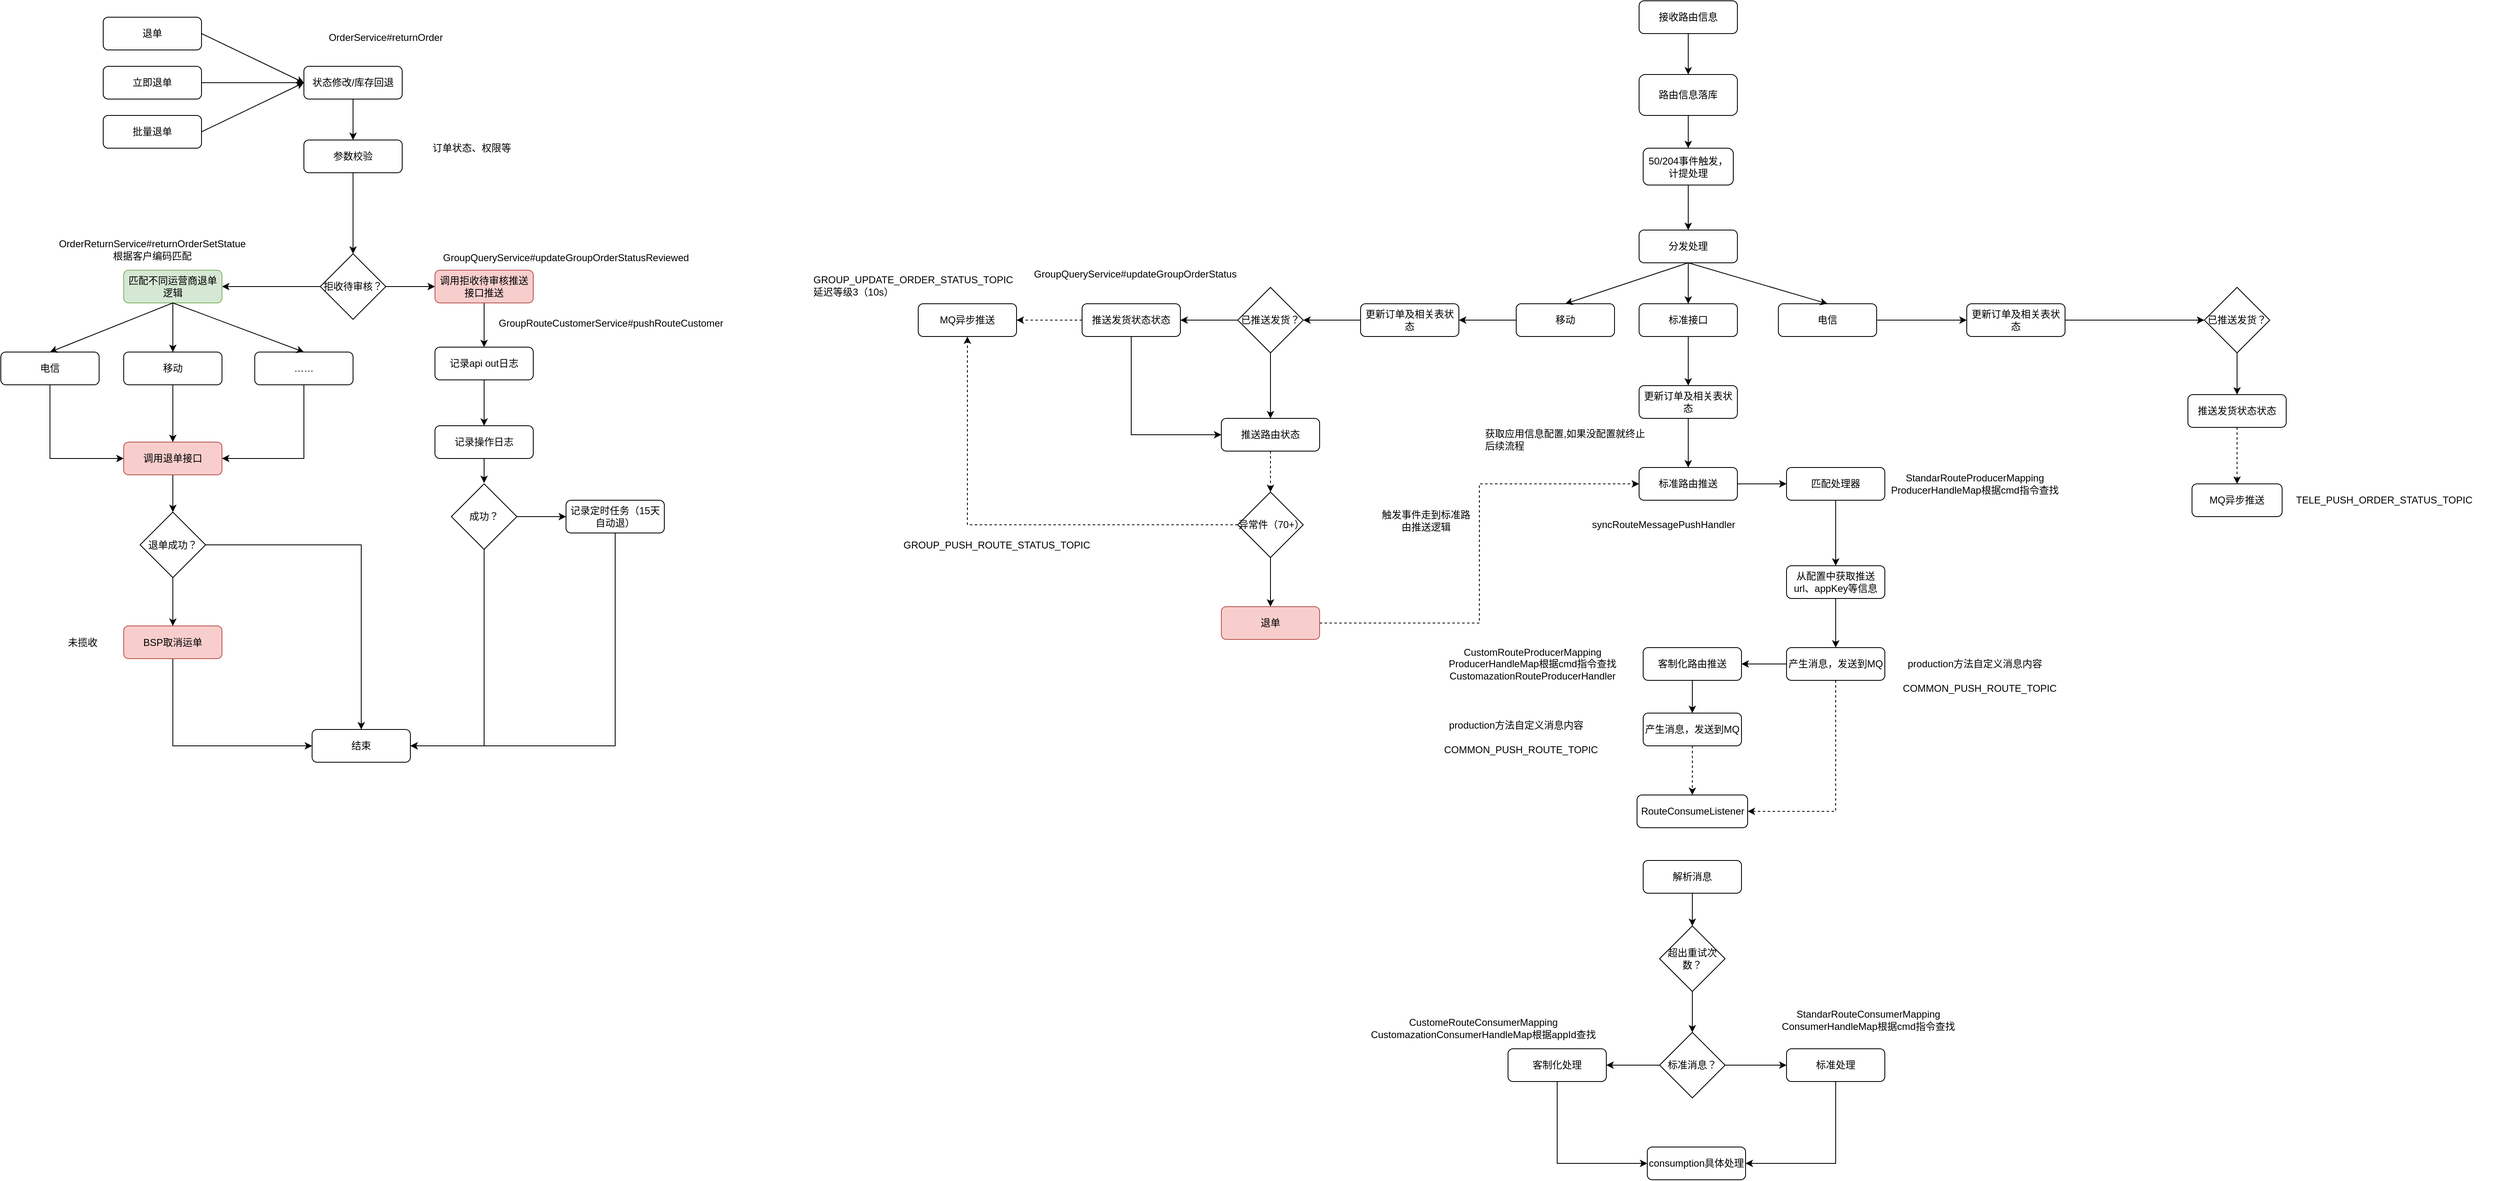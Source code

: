 <mxfile version="20.2.6" type="github">
  <diagram id="EuHHt0kimzctTxm0cvAj" name="第 1 页">
    <mxGraphModel dx="3760" dy="754" grid="1" gridSize="10" guides="1" tooltips="1" connect="1" arrows="1" fold="1" page="1" pageScale="1" pageWidth="1169" pageHeight="827" math="0" shadow="0">
      <root>
        <mxCell id="0" />
        <mxCell id="1" parent="0" />
        <mxCell id="pNDF83GQEm-mEWTt1PWk-8" style="edgeStyle=orthogonalEdgeStyle;rounded=0;orthogonalLoop=1;jettySize=auto;html=1;entryX=0.5;entryY=0;entryDx=0;entryDy=0;" edge="1" parent="1" source="pNDF83GQEm-mEWTt1PWk-1" target="pNDF83GQEm-mEWTt1PWk-2">
          <mxGeometry relative="1" as="geometry" />
        </mxCell>
        <mxCell id="pNDF83GQEm-mEWTt1PWk-1" value="接收路由信息" style="rounded=1;whiteSpace=wrap;html=1;" vertex="1" parent="1">
          <mxGeometry x="640" y="80" width="120" height="40" as="geometry" />
        </mxCell>
        <mxCell id="pNDF83GQEm-mEWTt1PWk-9" style="edgeStyle=orthogonalEdgeStyle;rounded=0;orthogonalLoop=1;jettySize=auto;html=1;" edge="1" parent="1" source="pNDF83GQEm-mEWTt1PWk-2" target="pNDF83GQEm-mEWTt1PWk-13">
          <mxGeometry relative="1" as="geometry" />
        </mxCell>
        <mxCell id="pNDF83GQEm-mEWTt1PWk-2" value="路由信息落库" style="rounded=1;whiteSpace=wrap;html=1;" vertex="1" parent="1">
          <mxGeometry x="640" y="170" width="120" height="50" as="geometry" />
        </mxCell>
        <mxCell id="pNDF83GQEm-mEWTt1PWk-10" style="edgeStyle=orthogonalEdgeStyle;rounded=0;orthogonalLoop=1;jettySize=auto;html=1;entryX=0.5;entryY=0;entryDx=0;entryDy=0;" edge="1" parent="1" source="pNDF83GQEm-mEWTt1PWk-3" target="pNDF83GQEm-mEWTt1PWk-6">
          <mxGeometry relative="1" as="geometry" />
        </mxCell>
        <mxCell id="pNDF83GQEm-mEWTt1PWk-3" value="分发处理" style="rounded=1;whiteSpace=wrap;html=1;" vertex="1" parent="1">
          <mxGeometry x="640" y="360" width="120" height="40" as="geometry" />
        </mxCell>
        <mxCell id="pNDF83GQEm-mEWTt1PWk-18" style="edgeStyle=orthogonalEdgeStyle;rounded=0;orthogonalLoop=1;jettySize=auto;html=1;entryX=1;entryY=0.5;entryDx=0;entryDy=0;" edge="1" parent="1" source="pNDF83GQEm-mEWTt1PWk-5" target="pNDF83GQEm-mEWTt1PWk-29">
          <mxGeometry relative="1" as="geometry" />
        </mxCell>
        <mxCell id="pNDF83GQEm-mEWTt1PWk-5" value="移动" style="rounded=1;whiteSpace=wrap;html=1;" vertex="1" parent="1">
          <mxGeometry x="490" y="450" width="120" height="40" as="geometry" />
        </mxCell>
        <mxCell id="pNDF83GQEm-mEWTt1PWk-64" style="edgeStyle=orthogonalEdgeStyle;rounded=0;orthogonalLoop=1;jettySize=auto;html=1;exitX=0.5;exitY=1;exitDx=0;exitDy=0;" edge="1" parent="1" source="pNDF83GQEm-mEWTt1PWk-6" target="pNDF83GQEm-mEWTt1PWk-63">
          <mxGeometry relative="1" as="geometry" />
        </mxCell>
        <mxCell id="pNDF83GQEm-mEWTt1PWk-6" value="标准接口" style="rounded=1;whiteSpace=wrap;html=1;" vertex="1" parent="1">
          <mxGeometry x="640" y="450" width="120" height="40" as="geometry" />
        </mxCell>
        <mxCell id="pNDF83GQEm-mEWTt1PWk-59" style="edgeStyle=orthogonalEdgeStyle;rounded=0;orthogonalLoop=1;jettySize=auto;html=1;entryX=0;entryY=0.5;entryDx=0;entryDy=0;" edge="1" parent="1" source="pNDF83GQEm-mEWTt1PWk-7" target="pNDF83GQEm-mEWTt1PWk-53">
          <mxGeometry relative="1" as="geometry" />
        </mxCell>
        <mxCell id="pNDF83GQEm-mEWTt1PWk-7" value="电信" style="rounded=1;whiteSpace=wrap;html=1;" vertex="1" parent="1">
          <mxGeometry x="810" y="450" width="120" height="40" as="geometry" />
        </mxCell>
        <mxCell id="pNDF83GQEm-mEWTt1PWk-11" value="" style="endArrow=classic;html=1;rounded=0;exitX=0.5;exitY=1;exitDx=0;exitDy=0;entryX=0.5;entryY=0;entryDx=0;entryDy=0;" edge="1" parent="1" source="pNDF83GQEm-mEWTt1PWk-3" target="pNDF83GQEm-mEWTt1PWk-7">
          <mxGeometry width="50" height="50" relative="1" as="geometry">
            <mxPoint x="850" y="400" as="sourcePoint" />
            <mxPoint x="900" y="350" as="targetPoint" />
          </mxGeometry>
        </mxCell>
        <mxCell id="pNDF83GQEm-mEWTt1PWk-12" value="" style="endArrow=classic;html=1;rounded=0;exitX=0.5;exitY=1;exitDx=0;exitDy=0;entryX=0.5;entryY=0;entryDx=0;entryDy=0;" edge="1" parent="1" source="pNDF83GQEm-mEWTt1PWk-3" target="pNDF83GQEm-mEWTt1PWk-5">
          <mxGeometry width="50" height="50" relative="1" as="geometry">
            <mxPoint x="400" y="480" as="sourcePoint" />
            <mxPoint x="450" y="430" as="targetPoint" />
          </mxGeometry>
        </mxCell>
        <mxCell id="pNDF83GQEm-mEWTt1PWk-14" style="edgeStyle=orthogonalEdgeStyle;rounded=0;orthogonalLoop=1;jettySize=auto;html=1;entryX=0.5;entryY=0;entryDx=0;entryDy=0;" edge="1" parent="1" source="pNDF83GQEm-mEWTt1PWk-13" target="pNDF83GQEm-mEWTt1PWk-3">
          <mxGeometry relative="1" as="geometry" />
        </mxCell>
        <mxCell id="pNDF83GQEm-mEWTt1PWk-13" value="50/204事件触发，计提处理" style="rounded=1;whiteSpace=wrap;html=1;" vertex="1" parent="1">
          <mxGeometry x="645" y="260" width="110" height="45" as="geometry" />
        </mxCell>
        <mxCell id="pNDF83GQEm-mEWTt1PWk-21" style="edgeStyle=orthogonalEdgeStyle;rounded=0;orthogonalLoop=1;jettySize=auto;html=1;entryX=1;entryY=0.5;entryDx=0;entryDy=0;" edge="1" parent="1" source="pNDF83GQEm-mEWTt1PWk-17" target="pNDF83GQEm-mEWTt1PWk-20">
          <mxGeometry relative="1" as="geometry" />
        </mxCell>
        <mxCell id="pNDF83GQEm-mEWTt1PWk-23" style="edgeStyle=orthogonalEdgeStyle;rounded=0;orthogonalLoop=1;jettySize=auto;html=1;entryX=0.5;entryY=0;entryDx=0;entryDy=0;" edge="1" parent="1" source="pNDF83GQEm-mEWTt1PWk-17" target="pNDF83GQEm-mEWTt1PWk-19">
          <mxGeometry relative="1" as="geometry" />
        </mxCell>
        <mxCell id="pNDF83GQEm-mEWTt1PWk-17" value="已推送发货？" style="rhombus;whiteSpace=wrap;html=1;" vertex="1" parent="1">
          <mxGeometry x="150" y="430" width="80" height="80" as="geometry" />
        </mxCell>
        <mxCell id="pNDF83GQEm-mEWTt1PWk-33" style="edgeStyle=orthogonalEdgeStyle;rounded=0;orthogonalLoop=1;jettySize=auto;html=1;entryX=0.5;entryY=0;entryDx=0;entryDy=0;dashed=1;" edge="1" parent="1" source="pNDF83GQEm-mEWTt1PWk-19" target="pNDF83GQEm-mEWTt1PWk-32">
          <mxGeometry relative="1" as="geometry" />
        </mxCell>
        <mxCell id="pNDF83GQEm-mEWTt1PWk-19" value="推送路由状态" style="rounded=1;whiteSpace=wrap;html=1;" vertex="1" parent="1">
          <mxGeometry x="130" y="590" width="120" height="40" as="geometry" />
        </mxCell>
        <mxCell id="pNDF83GQEm-mEWTt1PWk-22" style="edgeStyle=orthogonalEdgeStyle;rounded=0;orthogonalLoop=1;jettySize=auto;html=1;entryX=0;entryY=0.5;entryDx=0;entryDy=0;exitX=0.5;exitY=1;exitDx=0;exitDy=0;" edge="1" parent="1" source="pNDF83GQEm-mEWTt1PWk-20" target="pNDF83GQEm-mEWTt1PWk-19">
          <mxGeometry relative="1" as="geometry" />
        </mxCell>
        <mxCell id="pNDF83GQEm-mEWTt1PWk-27" style="edgeStyle=orthogonalEdgeStyle;rounded=0;orthogonalLoop=1;jettySize=auto;html=1;entryX=1;entryY=0.5;entryDx=0;entryDy=0;dashed=1;" edge="1" parent="1" source="pNDF83GQEm-mEWTt1PWk-20" target="pNDF83GQEm-mEWTt1PWk-26">
          <mxGeometry relative="1" as="geometry" />
        </mxCell>
        <mxCell id="pNDF83GQEm-mEWTt1PWk-20" value="推送发货状态状态" style="rounded=1;whiteSpace=wrap;html=1;" vertex="1" parent="1">
          <mxGeometry x="-40" y="450" width="120" height="40" as="geometry" />
        </mxCell>
        <mxCell id="pNDF83GQEm-mEWTt1PWk-24" value="GroupQueryService#updateGroupOrderStatus" style="text;html=1;strokeColor=none;fillColor=none;align=center;verticalAlign=middle;whiteSpace=wrap;rounded=0;" vertex="1" parent="1">
          <mxGeometry x="-100" y="399" width="250" height="30" as="geometry" />
        </mxCell>
        <mxCell id="pNDF83GQEm-mEWTt1PWk-26" value="MQ异步推送" style="rounded=1;whiteSpace=wrap;html=1;" vertex="1" parent="1">
          <mxGeometry x="-240" y="450" width="120" height="40" as="geometry" />
        </mxCell>
        <mxCell id="pNDF83GQEm-mEWTt1PWk-28" value="GROUP_UPDATE_ORDER_STATUS_TOPIC&lt;br&gt;延迟等级3（10s）" style="text;html=1;strokeColor=none;fillColor=none;align=left;verticalAlign=middle;whiteSpace=wrap;rounded=0;" vertex="1" parent="1">
          <mxGeometry x="-370" y="413" width="250" height="30" as="geometry" />
        </mxCell>
        <mxCell id="pNDF83GQEm-mEWTt1PWk-30" style="edgeStyle=orthogonalEdgeStyle;rounded=0;orthogonalLoop=1;jettySize=auto;html=1;entryX=1;entryY=0.5;entryDx=0;entryDy=0;" edge="1" parent="1" source="pNDF83GQEm-mEWTt1PWk-29" target="pNDF83GQEm-mEWTt1PWk-17">
          <mxGeometry relative="1" as="geometry" />
        </mxCell>
        <mxCell id="pNDF83GQEm-mEWTt1PWk-29" value="更新订单及相关表状态" style="rounded=1;whiteSpace=wrap;html=1;" vertex="1" parent="1">
          <mxGeometry x="300" y="450" width="120" height="40" as="geometry" />
        </mxCell>
        <mxCell id="pNDF83GQEm-mEWTt1PWk-34" style="edgeStyle=orthogonalEdgeStyle;rounded=0;orthogonalLoop=1;jettySize=auto;html=1;entryX=0.5;entryY=1;entryDx=0;entryDy=0;dashed=1;" edge="1" parent="1" source="pNDF83GQEm-mEWTt1PWk-32" target="pNDF83GQEm-mEWTt1PWk-26">
          <mxGeometry relative="1" as="geometry" />
        </mxCell>
        <mxCell id="pNDF83GQEm-mEWTt1PWk-38" style="edgeStyle=orthogonalEdgeStyle;rounded=0;orthogonalLoop=1;jettySize=auto;html=1;entryX=0.5;entryY=0;entryDx=0;entryDy=0;" edge="1" parent="1" source="pNDF83GQEm-mEWTt1PWk-32" target="pNDF83GQEm-mEWTt1PWk-37">
          <mxGeometry relative="1" as="geometry" />
        </mxCell>
        <mxCell id="pNDF83GQEm-mEWTt1PWk-32" value="异常件（70+）" style="rhombus;whiteSpace=wrap;html=1;" vertex="1" parent="1">
          <mxGeometry x="150" y="680" width="80" height="80" as="geometry" />
        </mxCell>
        <mxCell id="pNDF83GQEm-mEWTt1PWk-35" value="GROUP_PUSH_ROUTE_STATUS_TOPIC" style="text;html=1;strokeColor=none;fillColor=none;align=left;verticalAlign=middle;whiteSpace=wrap;rounded=0;" vertex="1" parent="1">
          <mxGeometry x="-260" y="730" width="250" height="30" as="geometry" />
        </mxCell>
        <mxCell id="pNDF83GQEm-mEWTt1PWk-108" style="edgeStyle=orthogonalEdgeStyle;rounded=0;orthogonalLoop=1;jettySize=auto;html=1;entryX=0;entryY=0.5;entryDx=0;entryDy=0;dashed=1;" edge="1" parent="1" source="pNDF83GQEm-mEWTt1PWk-37" target="pNDF83GQEm-mEWTt1PWk-66">
          <mxGeometry relative="1" as="geometry">
            <mxPoint x="470" y="700" as="targetPoint" />
          </mxGeometry>
        </mxCell>
        <mxCell id="pNDF83GQEm-mEWTt1PWk-37" value="退单" style="rounded=1;whiteSpace=wrap;html=1;fillColor=#f8cecc;strokeColor=#b85450;" vertex="1" parent="1">
          <mxGeometry x="130" y="820" width="120" height="40" as="geometry" />
        </mxCell>
        <mxCell id="pNDF83GQEm-mEWTt1PWk-41" style="edgeStyle=orthogonalEdgeStyle;rounded=0;orthogonalLoop=1;jettySize=auto;html=1;entryX=0.5;entryY=0;entryDx=0;entryDy=0;" edge="1" parent="1" source="pNDF83GQEm-mEWTt1PWk-43" target="pNDF83GQEm-mEWTt1PWk-48">
          <mxGeometry relative="1" as="geometry" />
        </mxCell>
        <mxCell id="pNDF83GQEm-mEWTt1PWk-43" value="已推送发货？" style="rhombus;whiteSpace=wrap;html=1;" vertex="1" parent="1">
          <mxGeometry x="1330" y="430" width="80" height="80" as="geometry" />
        </mxCell>
        <mxCell id="pNDF83GQEm-mEWTt1PWk-47" style="edgeStyle=orthogonalEdgeStyle;rounded=0;orthogonalLoop=1;jettySize=auto;html=1;entryX=0.5;entryY=0;entryDx=0;entryDy=0;dashed=1;" edge="1" parent="1" source="pNDF83GQEm-mEWTt1PWk-48" target="pNDF83GQEm-mEWTt1PWk-50">
          <mxGeometry relative="1" as="geometry" />
        </mxCell>
        <mxCell id="pNDF83GQEm-mEWTt1PWk-48" value="推送发货状态状态" style="rounded=1;whiteSpace=wrap;html=1;" vertex="1" parent="1">
          <mxGeometry x="1310" y="561" width="120" height="40" as="geometry" />
        </mxCell>
        <mxCell id="pNDF83GQEm-mEWTt1PWk-50" value="MQ异步推送" style="rounded=1;whiteSpace=wrap;html=1;" vertex="1" parent="1">
          <mxGeometry x="1315" y="670" width="110" height="40" as="geometry" />
        </mxCell>
        <mxCell id="pNDF83GQEm-mEWTt1PWk-51" value="TELE_PUSH_ORDER_STATUS_TOPIC" style="text;html=1;strokeColor=none;fillColor=none;align=left;verticalAlign=middle;whiteSpace=wrap;rounded=0;" vertex="1" parent="1">
          <mxGeometry x="1440" y="675" width="250" height="30" as="geometry" />
        </mxCell>
        <mxCell id="pNDF83GQEm-mEWTt1PWk-62" style="edgeStyle=orthogonalEdgeStyle;rounded=0;orthogonalLoop=1;jettySize=auto;html=1;entryX=0;entryY=0.5;entryDx=0;entryDy=0;" edge="1" parent="1" source="pNDF83GQEm-mEWTt1PWk-53" target="pNDF83GQEm-mEWTt1PWk-43">
          <mxGeometry relative="1" as="geometry">
            <mxPoint x="1290" y="470" as="sourcePoint" />
          </mxGeometry>
        </mxCell>
        <mxCell id="pNDF83GQEm-mEWTt1PWk-53" value="更新订单及相关表状态" style="rounded=1;whiteSpace=wrap;html=1;" vertex="1" parent="1">
          <mxGeometry x="1040" y="450" width="120" height="40" as="geometry" />
        </mxCell>
        <mxCell id="pNDF83GQEm-mEWTt1PWk-67" style="edgeStyle=orthogonalEdgeStyle;rounded=0;orthogonalLoop=1;jettySize=auto;html=1;entryX=0.5;entryY=0;entryDx=0;entryDy=0;" edge="1" parent="1" source="pNDF83GQEm-mEWTt1PWk-63" target="pNDF83GQEm-mEWTt1PWk-66">
          <mxGeometry relative="1" as="geometry" />
        </mxCell>
        <mxCell id="pNDF83GQEm-mEWTt1PWk-63" value="更新订单及相关表状态" style="rounded=1;whiteSpace=wrap;html=1;" vertex="1" parent="1">
          <mxGeometry x="640" y="550" width="120" height="40" as="geometry" />
        </mxCell>
        <mxCell id="pNDF83GQEm-mEWTt1PWk-80" style="edgeStyle=orthogonalEdgeStyle;rounded=0;orthogonalLoop=1;jettySize=auto;html=1;entryX=0;entryY=0.5;entryDx=0;entryDy=0;" edge="1" parent="1" source="pNDF83GQEm-mEWTt1PWk-66" target="pNDF83GQEm-mEWTt1PWk-70">
          <mxGeometry relative="1" as="geometry" />
        </mxCell>
        <mxCell id="pNDF83GQEm-mEWTt1PWk-66" value="标准路由推送" style="rounded=1;whiteSpace=wrap;html=1;" vertex="1" parent="1">
          <mxGeometry x="640" y="650" width="120" height="40" as="geometry" />
        </mxCell>
        <mxCell id="pNDF83GQEm-mEWTt1PWk-68" value="获取应用信息配置,如果没配置就终止后续流程" style="text;html=1;strokeColor=none;fillColor=none;align=left;verticalAlign=middle;whiteSpace=wrap;rounded=0;" vertex="1" parent="1">
          <mxGeometry x="450" y="601" width="200" height="30" as="geometry" />
        </mxCell>
        <mxCell id="pNDF83GQEm-mEWTt1PWk-69" value="syncRouteMessagePushHandler" style="text;html=1;strokeColor=none;fillColor=none;align=center;verticalAlign=middle;whiteSpace=wrap;rounded=0;" vertex="1" parent="1">
          <mxGeometry x="575" y="705" width="190" height="30" as="geometry" />
        </mxCell>
        <mxCell id="pNDF83GQEm-mEWTt1PWk-75" style="edgeStyle=orthogonalEdgeStyle;rounded=0;orthogonalLoop=1;jettySize=auto;html=1;" edge="1" parent="1" source="pNDF83GQEm-mEWTt1PWk-70" target="pNDF83GQEm-mEWTt1PWk-74">
          <mxGeometry relative="1" as="geometry" />
        </mxCell>
        <mxCell id="pNDF83GQEm-mEWTt1PWk-70" value="匹配处理器" style="rounded=1;whiteSpace=wrap;html=1;" vertex="1" parent="1">
          <mxGeometry x="820" y="650" width="120" height="40" as="geometry" />
        </mxCell>
        <mxCell id="pNDF83GQEm-mEWTt1PWk-72" value="StandarRouteProducerMapping&lt;br&gt;ProducerHandleMap根据cmd指令查找" style="text;html=1;strokeColor=none;fillColor=none;align=center;verticalAlign=middle;whiteSpace=wrap;rounded=0;" vertex="1" parent="1">
          <mxGeometry x="930" y="655" width="240" height="30" as="geometry" />
        </mxCell>
        <mxCell id="pNDF83GQEm-mEWTt1PWk-77" style="edgeStyle=orthogonalEdgeStyle;rounded=0;orthogonalLoop=1;jettySize=auto;html=1;" edge="1" parent="1" source="pNDF83GQEm-mEWTt1PWk-74" target="pNDF83GQEm-mEWTt1PWk-76">
          <mxGeometry relative="1" as="geometry" />
        </mxCell>
        <mxCell id="pNDF83GQEm-mEWTt1PWk-74" value="从配置中获取推送url、appKey等信息" style="rounded=1;whiteSpace=wrap;html=1;" vertex="1" parent="1">
          <mxGeometry x="820" y="770" width="120" height="40" as="geometry" />
        </mxCell>
        <mxCell id="pNDF83GQEm-mEWTt1PWk-82" style="edgeStyle=orthogonalEdgeStyle;rounded=0;orthogonalLoop=1;jettySize=auto;html=1;entryX=1;entryY=0.5;entryDx=0;entryDy=0;" edge="1" parent="1" source="pNDF83GQEm-mEWTt1PWk-76" target="pNDF83GQEm-mEWTt1PWk-81">
          <mxGeometry relative="1" as="geometry" />
        </mxCell>
        <mxCell id="pNDF83GQEm-mEWTt1PWk-92" style="edgeStyle=orthogonalEdgeStyle;rounded=0;orthogonalLoop=1;jettySize=auto;html=1;entryX=1;entryY=0.5;entryDx=0;entryDy=0;exitX=0.5;exitY=1;exitDx=0;exitDy=0;dashed=1;" edge="1" parent="1" source="pNDF83GQEm-mEWTt1PWk-76" target="pNDF83GQEm-mEWTt1PWk-90">
          <mxGeometry relative="1" as="geometry" />
        </mxCell>
        <mxCell id="pNDF83GQEm-mEWTt1PWk-76" value="产生消息，发送到MQ" style="rounded=1;whiteSpace=wrap;html=1;" vertex="1" parent="1">
          <mxGeometry x="820" y="870" width="120" height="40" as="geometry" />
        </mxCell>
        <mxCell id="pNDF83GQEm-mEWTt1PWk-78" value="production方法自定义消息内容" style="text;html=1;strokeColor=none;fillColor=none;align=center;verticalAlign=middle;whiteSpace=wrap;rounded=0;" vertex="1" parent="1">
          <mxGeometry x="950" y="875" width="200" height="30" as="geometry" />
        </mxCell>
        <mxCell id="pNDF83GQEm-mEWTt1PWk-86" style="edgeStyle=orthogonalEdgeStyle;rounded=0;orthogonalLoop=1;jettySize=auto;html=1;entryX=0.5;entryY=0;entryDx=0;entryDy=0;" edge="1" parent="1" source="pNDF83GQEm-mEWTt1PWk-81" target="pNDF83GQEm-mEWTt1PWk-85">
          <mxGeometry relative="1" as="geometry" />
        </mxCell>
        <mxCell id="pNDF83GQEm-mEWTt1PWk-81" value="客制化路由推送" style="rounded=1;whiteSpace=wrap;html=1;" vertex="1" parent="1">
          <mxGeometry x="645" y="870" width="120" height="40" as="geometry" />
        </mxCell>
        <mxCell id="pNDF83GQEm-mEWTt1PWk-83" value="COMMON_PUSH_ROUTE_TOPIC" style="text;html=1;strokeColor=none;fillColor=none;align=left;verticalAlign=middle;whiteSpace=wrap;rounded=0;" vertex="1" parent="1">
          <mxGeometry x="960" y="905" width="200" height="30" as="geometry" />
        </mxCell>
        <mxCell id="pNDF83GQEm-mEWTt1PWk-84" value="CustomRouteProducerMapping&lt;br&gt;ProducerHandleMap根据cmd指令查找CustomazationRouteProducerHandler" style="text;html=1;strokeColor=none;fillColor=none;align=center;verticalAlign=middle;whiteSpace=wrap;rounded=0;" vertex="1" parent="1">
          <mxGeometry x="390" y="857.5" width="240" height="65" as="geometry" />
        </mxCell>
        <mxCell id="pNDF83GQEm-mEWTt1PWk-91" style="edgeStyle=orthogonalEdgeStyle;rounded=0;orthogonalLoop=1;jettySize=auto;html=1;dashed=1;" edge="1" parent="1" source="pNDF83GQEm-mEWTt1PWk-85" target="pNDF83GQEm-mEWTt1PWk-90">
          <mxGeometry relative="1" as="geometry" />
        </mxCell>
        <mxCell id="pNDF83GQEm-mEWTt1PWk-85" value="产生消息，发送到MQ" style="rounded=1;whiteSpace=wrap;html=1;" vertex="1" parent="1">
          <mxGeometry x="645" y="950" width="120" height="40" as="geometry" />
        </mxCell>
        <mxCell id="pNDF83GQEm-mEWTt1PWk-87" value="production方法自定义消息内容" style="text;html=1;strokeColor=none;fillColor=none;align=center;verticalAlign=middle;whiteSpace=wrap;rounded=0;" vertex="1" parent="1">
          <mxGeometry x="390" y="950" width="200" height="30" as="geometry" />
        </mxCell>
        <mxCell id="pNDF83GQEm-mEWTt1PWk-88" value="COMMON_PUSH_ROUTE_TOPIC" style="text;html=1;strokeColor=none;fillColor=none;align=left;verticalAlign=middle;whiteSpace=wrap;rounded=0;" vertex="1" parent="1">
          <mxGeometry x="400" y="980" width="200" height="30" as="geometry" />
        </mxCell>
        <mxCell id="pNDF83GQEm-mEWTt1PWk-90" value="RouteConsumeListener" style="rounded=1;whiteSpace=wrap;html=1;" vertex="1" parent="1">
          <mxGeometry x="637.5" y="1050" width="135" height="40" as="geometry" />
        </mxCell>
        <mxCell id="pNDF83GQEm-mEWTt1PWk-95" style="edgeStyle=orthogonalEdgeStyle;rounded=0;orthogonalLoop=1;jettySize=auto;html=1;" edge="1" parent="1" source="pNDF83GQEm-mEWTt1PWk-93" target="pNDF83GQEm-mEWTt1PWk-94">
          <mxGeometry relative="1" as="geometry" />
        </mxCell>
        <mxCell id="pNDF83GQEm-mEWTt1PWk-93" value="解析消息" style="rounded=1;whiteSpace=wrap;html=1;" vertex="1" parent="1">
          <mxGeometry x="645" y="1130" width="120" height="40" as="geometry" />
        </mxCell>
        <mxCell id="pNDF83GQEm-mEWTt1PWk-99" style="edgeStyle=orthogonalEdgeStyle;rounded=0;orthogonalLoop=1;jettySize=auto;html=1;entryX=0.5;entryY=0;entryDx=0;entryDy=0;" edge="1" parent="1" source="pNDF83GQEm-mEWTt1PWk-94" target="pNDF83GQEm-mEWTt1PWk-96">
          <mxGeometry relative="1" as="geometry" />
        </mxCell>
        <mxCell id="pNDF83GQEm-mEWTt1PWk-94" value="超出重试次数？" style="rhombus;whiteSpace=wrap;html=1;" vertex="1" parent="1">
          <mxGeometry x="665" y="1210" width="80" height="80" as="geometry" />
        </mxCell>
        <mxCell id="pNDF83GQEm-mEWTt1PWk-102" style="edgeStyle=orthogonalEdgeStyle;rounded=0;orthogonalLoop=1;jettySize=auto;html=1;entryX=1;entryY=0.5;entryDx=0;entryDy=0;" edge="1" parent="1" source="pNDF83GQEm-mEWTt1PWk-96" target="pNDF83GQEm-mEWTt1PWk-100">
          <mxGeometry relative="1" as="geometry" />
        </mxCell>
        <mxCell id="pNDF83GQEm-mEWTt1PWk-103" style="edgeStyle=orthogonalEdgeStyle;rounded=0;orthogonalLoop=1;jettySize=auto;html=1;entryX=0;entryY=0.5;entryDx=0;entryDy=0;" edge="1" parent="1" source="pNDF83GQEm-mEWTt1PWk-96" target="pNDF83GQEm-mEWTt1PWk-101">
          <mxGeometry relative="1" as="geometry" />
        </mxCell>
        <mxCell id="pNDF83GQEm-mEWTt1PWk-96" value="标准消息？" style="rhombus;whiteSpace=wrap;html=1;" vertex="1" parent="1">
          <mxGeometry x="665" y="1340" width="80" height="80" as="geometry" />
        </mxCell>
        <mxCell id="pNDF83GQEm-mEWTt1PWk-97" value="StandarRouteConsumerMapping&lt;br&gt;ConsumerHandleMap根据cmd指令查找" style="text;html=1;strokeColor=none;fillColor=none;align=center;verticalAlign=middle;whiteSpace=wrap;rounded=0;" vertex="1" parent="1">
          <mxGeometry x="800" y="1310" width="240" height="30" as="geometry" />
        </mxCell>
        <mxCell id="pNDF83GQEm-mEWTt1PWk-98" value="CustomeRouteConsumerMapping&lt;br&gt;CustomazationConsumerHandleMap根据appId查找" style="text;html=1;strokeColor=none;fillColor=none;align=center;verticalAlign=middle;whiteSpace=wrap;rounded=0;" vertex="1" parent="1">
          <mxGeometry x="290" y="1320" width="320" height="30" as="geometry" />
        </mxCell>
        <mxCell id="pNDF83GQEm-mEWTt1PWk-106" style="edgeStyle=orthogonalEdgeStyle;rounded=0;orthogonalLoop=1;jettySize=auto;html=1;entryX=0;entryY=0.5;entryDx=0;entryDy=0;exitX=0.5;exitY=1;exitDx=0;exitDy=0;" edge="1" parent="1" source="pNDF83GQEm-mEWTt1PWk-100" target="pNDF83GQEm-mEWTt1PWk-105">
          <mxGeometry relative="1" as="geometry" />
        </mxCell>
        <mxCell id="pNDF83GQEm-mEWTt1PWk-100" value="客制化处理" style="rounded=1;whiteSpace=wrap;html=1;" vertex="1" parent="1">
          <mxGeometry x="480" y="1360" width="120" height="40" as="geometry" />
        </mxCell>
        <mxCell id="pNDF83GQEm-mEWTt1PWk-107" style="edgeStyle=orthogonalEdgeStyle;rounded=0;orthogonalLoop=1;jettySize=auto;html=1;entryX=1;entryY=0.5;entryDx=0;entryDy=0;exitX=0.5;exitY=1;exitDx=0;exitDy=0;" edge="1" parent="1" source="pNDF83GQEm-mEWTt1PWk-101" target="pNDF83GQEm-mEWTt1PWk-105">
          <mxGeometry relative="1" as="geometry" />
        </mxCell>
        <mxCell id="pNDF83GQEm-mEWTt1PWk-101" value="标准处理" style="rounded=1;whiteSpace=wrap;html=1;" vertex="1" parent="1">
          <mxGeometry x="820" y="1360" width="120" height="40" as="geometry" />
        </mxCell>
        <mxCell id="pNDF83GQEm-mEWTt1PWk-105" value="consumption具体处理" style="rounded=1;whiteSpace=wrap;html=1;" vertex="1" parent="1">
          <mxGeometry x="650" y="1480" width="120" height="40" as="geometry" />
        </mxCell>
        <mxCell id="pNDF83GQEm-mEWTt1PWk-109" value="触发事件走到标准路由推送逻辑" style="text;html=1;strokeColor=none;fillColor=none;align=center;verticalAlign=middle;whiteSpace=wrap;rounded=0;" vertex="1" parent="1">
          <mxGeometry x="320" y="700" width="120" height="30" as="geometry" />
        </mxCell>
        <mxCell id="pNDF83GQEm-mEWTt1PWk-168" style="edgeStyle=orthogonalEdgeStyle;rounded=0;orthogonalLoop=1;jettySize=auto;html=1;" edge="1" parent="1" source="pNDF83GQEm-mEWTt1PWk-112" target="pNDF83GQEm-mEWTt1PWk-117">
          <mxGeometry relative="1" as="geometry" />
        </mxCell>
        <mxCell id="pNDF83GQEm-mEWTt1PWk-112" value="状态修改/库存回退" style="rounded=1;whiteSpace=wrap;html=1;" vertex="1" parent="1">
          <mxGeometry x="-990" y="160" width="120" height="40" as="geometry" />
        </mxCell>
        <mxCell id="pNDF83GQEm-mEWTt1PWk-166" style="edgeStyle=orthogonalEdgeStyle;rounded=0;orthogonalLoop=1;jettySize=auto;html=1;entryX=0;entryY=0.5;entryDx=0;entryDy=0;" edge="1" parent="1" source="pNDF83GQEm-mEWTt1PWk-113" target="pNDF83GQEm-mEWTt1PWk-112">
          <mxGeometry relative="1" as="geometry" />
        </mxCell>
        <mxCell id="pNDF83GQEm-mEWTt1PWk-113" value="立即退单" style="rounded=1;whiteSpace=wrap;html=1;" vertex="1" parent="1">
          <mxGeometry x="-1235" y="160" width="120" height="40" as="geometry" />
        </mxCell>
        <mxCell id="pNDF83GQEm-mEWTt1PWk-114" value="批量退单" style="rounded=1;whiteSpace=wrap;html=1;" vertex="1" parent="1">
          <mxGeometry x="-1235" y="220" width="120" height="40" as="geometry" />
        </mxCell>
        <mxCell id="pNDF83GQEm-mEWTt1PWk-115" value="退单" style="rounded=1;whiteSpace=wrap;html=1;" vertex="1" parent="1">
          <mxGeometry x="-1235" y="100" width="120" height="40" as="geometry" />
        </mxCell>
        <mxCell id="pNDF83GQEm-mEWTt1PWk-116" value="OrderService#returnOrder" style="text;html=1;strokeColor=none;fillColor=none;align=center;verticalAlign=middle;whiteSpace=wrap;rounded=0;" vertex="1" parent="1">
          <mxGeometry x="-960" y="110" width="140" height="30" as="geometry" />
        </mxCell>
        <mxCell id="pNDF83GQEm-mEWTt1PWk-169" style="edgeStyle=orthogonalEdgeStyle;rounded=0;orthogonalLoop=1;jettySize=auto;html=1;entryX=0.5;entryY=0;entryDx=0;entryDy=0;" edge="1" parent="1" source="pNDF83GQEm-mEWTt1PWk-117" target="pNDF83GQEm-mEWTt1PWk-125">
          <mxGeometry relative="1" as="geometry" />
        </mxCell>
        <mxCell id="pNDF83GQEm-mEWTt1PWk-117" value="参数校验" style="rounded=1;whiteSpace=wrap;html=1;" vertex="1" parent="1">
          <mxGeometry x="-990" y="250" width="120" height="40" as="geometry" />
        </mxCell>
        <mxCell id="pNDF83GQEm-mEWTt1PWk-124" style="edgeStyle=orthogonalEdgeStyle;rounded=0;orthogonalLoop=1;jettySize=auto;html=1;entryX=0;entryY=0.5;entryDx=0;entryDy=0;exitX=0.5;exitY=1;exitDx=0;exitDy=0;" edge="1" parent="1" source="pNDF83GQEm-mEWTt1PWk-118" target="pNDF83GQEm-mEWTt1PWk-121">
          <mxGeometry relative="1" as="geometry" />
        </mxCell>
        <mxCell id="pNDF83GQEm-mEWTt1PWk-118" value="BSP取消运单" style="rounded=1;whiteSpace=wrap;html=1;fillColor=#f8cecc;strokeColor=#b85450;" vertex="1" parent="1">
          <mxGeometry x="-1210" y="843.5" width="120" height="40" as="geometry" />
        </mxCell>
        <mxCell id="pNDF83GQEm-mEWTt1PWk-122" style="edgeStyle=orthogonalEdgeStyle;rounded=0;orthogonalLoop=1;jettySize=auto;html=1;entryX=0.5;entryY=0;entryDx=0;entryDy=0;" edge="1" parent="1" source="pNDF83GQEm-mEWTt1PWk-119" target="pNDF83GQEm-mEWTt1PWk-118">
          <mxGeometry relative="1" as="geometry" />
        </mxCell>
        <mxCell id="pNDF83GQEm-mEWTt1PWk-123" style="edgeStyle=orthogonalEdgeStyle;rounded=0;orthogonalLoop=1;jettySize=auto;html=1;entryX=0.5;entryY=0;entryDx=0;entryDy=0;exitX=1;exitY=0.5;exitDx=0;exitDy=0;" edge="1" parent="1" source="pNDF83GQEm-mEWTt1PWk-119" target="pNDF83GQEm-mEWTt1PWk-121">
          <mxGeometry relative="1" as="geometry">
            <Array as="points">
              <mxPoint x="-920" y="745" />
            </Array>
          </mxGeometry>
        </mxCell>
        <mxCell id="pNDF83GQEm-mEWTt1PWk-119" value="退单成功？" style="rhombus;whiteSpace=wrap;html=1;" vertex="1" parent="1">
          <mxGeometry x="-1190" y="704.5" width="80" height="80" as="geometry" />
        </mxCell>
        <mxCell id="pNDF83GQEm-mEWTt1PWk-120" value="未揽收" style="text;html=1;strokeColor=none;fillColor=none;align=center;verticalAlign=middle;whiteSpace=wrap;rounded=0;" vertex="1" parent="1">
          <mxGeometry x="-1290" y="848.5" width="60" height="30" as="geometry" />
        </mxCell>
        <mxCell id="pNDF83GQEm-mEWTt1PWk-121" value="结束" style="rounded=1;whiteSpace=wrap;html=1;" vertex="1" parent="1">
          <mxGeometry x="-980" y="970" width="120" height="40" as="geometry" />
        </mxCell>
        <mxCell id="pNDF83GQEm-mEWTt1PWk-135" style="edgeStyle=orthogonalEdgeStyle;rounded=0;orthogonalLoop=1;jettySize=auto;html=1;entryX=0;entryY=0.5;entryDx=0;entryDy=0;" edge="1" parent="1" source="pNDF83GQEm-mEWTt1PWk-125" target="pNDF83GQEm-mEWTt1PWk-127">
          <mxGeometry relative="1" as="geometry" />
        </mxCell>
        <mxCell id="pNDF83GQEm-mEWTt1PWk-146" style="edgeStyle=orthogonalEdgeStyle;rounded=0;orthogonalLoop=1;jettySize=auto;html=1;" edge="1" parent="1" source="pNDF83GQEm-mEWTt1PWk-125" target="pNDF83GQEm-mEWTt1PWk-144">
          <mxGeometry relative="1" as="geometry" />
        </mxCell>
        <mxCell id="pNDF83GQEm-mEWTt1PWk-125" value="拒收待审核？" style="rhombus;whiteSpace=wrap;html=1;" vertex="1" parent="1">
          <mxGeometry x="-970" y="389" width="80" height="80" as="geometry" />
        </mxCell>
        <mxCell id="pNDF83GQEm-mEWTt1PWk-126" value="订单状态、权限等" style="text;html=1;strokeColor=none;fillColor=none;align=center;verticalAlign=middle;whiteSpace=wrap;rounded=0;" vertex="1" parent="1">
          <mxGeometry x="-840" y="245" width="110" height="30" as="geometry" />
        </mxCell>
        <mxCell id="pNDF83GQEm-mEWTt1PWk-131" style="edgeStyle=orthogonalEdgeStyle;rounded=0;orthogonalLoop=1;jettySize=auto;html=1;entryX=0.5;entryY=0;entryDx=0;entryDy=0;" edge="1" parent="1" source="pNDF83GQEm-mEWTt1PWk-127" target="pNDF83GQEm-mEWTt1PWk-129">
          <mxGeometry relative="1" as="geometry">
            <mxPoint x="-770" y="479" as="targetPoint" />
          </mxGeometry>
        </mxCell>
        <mxCell id="pNDF83GQEm-mEWTt1PWk-127" value="调用拒收待审核推送接口推送" style="rounded=1;whiteSpace=wrap;html=1;fillColor=#f8cecc;strokeColor=#b85450;" vertex="1" parent="1">
          <mxGeometry x="-830" y="409" width="120" height="40" as="geometry" />
        </mxCell>
        <mxCell id="pNDF83GQEm-mEWTt1PWk-138" style="edgeStyle=orthogonalEdgeStyle;rounded=0;orthogonalLoop=1;jettySize=auto;html=1;exitX=0.5;exitY=1;exitDx=0;exitDy=0;" edge="1" parent="1" source="pNDF83GQEm-mEWTt1PWk-129" target="pNDF83GQEm-mEWTt1PWk-136">
          <mxGeometry relative="1" as="geometry">
            <mxPoint x="-770" y="559" as="sourcePoint" />
          </mxGeometry>
        </mxCell>
        <mxCell id="pNDF83GQEm-mEWTt1PWk-129" value="记录api out日志" style="rounded=1;whiteSpace=wrap;html=1;" vertex="1" parent="1">
          <mxGeometry x="-830" y="503" width="120" height="40" as="geometry" />
        </mxCell>
        <mxCell id="pNDF83GQEm-mEWTt1PWk-134" value="GroupRouteCustomerService#pushRouteCustomer" style="text;html=1;strokeColor=none;fillColor=none;align=center;verticalAlign=middle;whiteSpace=wrap;rounded=0;" vertex="1" parent="1">
          <mxGeometry x="-760" y="459" width="290" height="30" as="geometry" />
        </mxCell>
        <mxCell id="pNDF83GQEm-mEWTt1PWk-143" style="edgeStyle=orthogonalEdgeStyle;rounded=0;orthogonalLoop=1;jettySize=auto;html=1;" edge="1" parent="1" source="pNDF83GQEm-mEWTt1PWk-136">
          <mxGeometry relative="1" as="geometry">
            <mxPoint x="-770" y="669" as="targetPoint" />
          </mxGeometry>
        </mxCell>
        <mxCell id="pNDF83GQEm-mEWTt1PWk-136" value="记录操作日志" style="rounded=1;whiteSpace=wrap;html=1;" vertex="1" parent="1">
          <mxGeometry x="-830" y="599" width="120" height="40" as="geometry" />
        </mxCell>
        <mxCell id="pNDF83GQEm-mEWTt1PWk-137" value="GroupQueryService#updateGroupOrderStatusReviewed" style="text;html=1;strokeColor=none;fillColor=none;align=center;verticalAlign=middle;whiteSpace=wrap;rounded=0;" vertex="1" parent="1">
          <mxGeometry x="-830" y="379" width="320" height="30" as="geometry" />
        </mxCell>
        <mxCell id="pNDF83GQEm-mEWTt1PWk-140" style="edgeStyle=orthogonalEdgeStyle;rounded=0;orthogonalLoop=1;jettySize=auto;html=1;entryX=1;entryY=0.5;entryDx=0;entryDy=0;exitX=0.5;exitY=1;exitDx=0;exitDy=0;" edge="1" parent="1" source="pNDF83GQEm-mEWTt1PWk-139" target="pNDF83GQEm-mEWTt1PWk-121">
          <mxGeometry relative="1" as="geometry" />
        </mxCell>
        <mxCell id="pNDF83GQEm-mEWTt1PWk-142" style="edgeStyle=orthogonalEdgeStyle;rounded=0;orthogonalLoop=1;jettySize=auto;html=1;entryX=0;entryY=0.5;entryDx=0;entryDy=0;" edge="1" parent="1" source="pNDF83GQEm-mEWTt1PWk-139" target="pNDF83GQEm-mEWTt1PWk-163">
          <mxGeometry relative="1" as="geometry">
            <mxPoint x="-860" y="710" as="targetPoint" />
          </mxGeometry>
        </mxCell>
        <mxCell id="pNDF83GQEm-mEWTt1PWk-139" value="成功？" style="rhombus;whiteSpace=wrap;html=1;" vertex="1" parent="1">
          <mxGeometry x="-810" y="670" width="80" height="80" as="geometry" />
        </mxCell>
        <mxCell id="pNDF83GQEm-mEWTt1PWk-144" value="匹配不同运营商退单逻辑" style="rounded=1;whiteSpace=wrap;html=1;fillColor=#d5e8d4;strokeColor=#82b366;" vertex="1" parent="1">
          <mxGeometry x="-1210" y="409" width="120" height="40" as="geometry" />
        </mxCell>
        <mxCell id="pNDF83GQEm-mEWTt1PWk-145" value="OrderReturnService#returnOrderSetStatue&lt;br&gt;根据客户编码匹配" style="text;html=1;strokeColor=none;fillColor=none;align=center;verticalAlign=middle;whiteSpace=wrap;rounded=0;" vertex="1" parent="1">
          <mxGeometry x="-1290" y="369" width="230" height="30" as="geometry" />
        </mxCell>
        <mxCell id="pNDF83GQEm-mEWTt1PWk-158" style="edgeStyle=orthogonalEdgeStyle;rounded=0;orthogonalLoop=1;jettySize=auto;html=1;exitX=0.5;exitY=1;exitDx=0;exitDy=0;entryX=0;entryY=0.5;entryDx=0;entryDy=0;" edge="1" parent="1" source="pNDF83GQEm-mEWTt1PWk-148" target="pNDF83GQEm-mEWTt1PWk-155">
          <mxGeometry relative="1" as="geometry" />
        </mxCell>
        <mxCell id="pNDF83GQEm-mEWTt1PWk-148" value="电信" style="rounded=1;whiteSpace=wrap;html=1;" vertex="1" parent="1">
          <mxGeometry x="-1360" y="509" width="120" height="40" as="geometry" />
        </mxCell>
        <mxCell id="pNDF83GQEm-mEWTt1PWk-159" style="edgeStyle=orthogonalEdgeStyle;rounded=0;orthogonalLoop=1;jettySize=auto;html=1;entryX=0.5;entryY=0;entryDx=0;entryDy=0;" edge="1" parent="1" source="pNDF83GQEm-mEWTt1PWk-149" target="pNDF83GQEm-mEWTt1PWk-155">
          <mxGeometry relative="1" as="geometry" />
        </mxCell>
        <mxCell id="pNDF83GQEm-mEWTt1PWk-149" value="移动" style="rounded=1;whiteSpace=wrap;html=1;" vertex="1" parent="1">
          <mxGeometry x="-1210" y="509" width="120" height="40" as="geometry" />
        </mxCell>
        <mxCell id="pNDF83GQEm-mEWTt1PWk-152" value="" style="endArrow=classic;html=1;rounded=0;exitX=0.5;exitY=1;exitDx=0;exitDy=0;entryX=0.5;entryY=0;entryDx=0;entryDy=0;" edge="1" parent="1" source="pNDF83GQEm-mEWTt1PWk-144" target="pNDF83GQEm-mEWTt1PWk-149">
          <mxGeometry width="50" height="50" relative="1" as="geometry">
            <mxPoint x="-1010" y="579" as="sourcePoint" />
            <mxPoint x="-960" y="529" as="targetPoint" />
          </mxGeometry>
        </mxCell>
        <mxCell id="pNDF83GQEm-mEWTt1PWk-153" value="" style="endArrow=classic;html=1;rounded=0;entryX=0.5;entryY=0;entryDx=0;entryDy=0;exitX=0.5;exitY=1;exitDx=0;exitDy=0;" edge="1" parent="1" source="pNDF83GQEm-mEWTt1PWk-144" target="pNDF83GQEm-mEWTt1PWk-148">
          <mxGeometry width="50" height="50" relative="1" as="geometry">
            <mxPoint x="-1240" y="689" as="sourcePoint" />
            <mxPoint x="-1190" y="639" as="targetPoint" />
          </mxGeometry>
        </mxCell>
        <mxCell id="pNDF83GQEm-mEWTt1PWk-170" style="edgeStyle=orthogonalEdgeStyle;rounded=0;orthogonalLoop=1;jettySize=auto;html=1;entryX=0.5;entryY=0;entryDx=0;entryDy=0;" edge="1" parent="1" source="pNDF83GQEm-mEWTt1PWk-155" target="pNDF83GQEm-mEWTt1PWk-119">
          <mxGeometry relative="1" as="geometry" />
        </mxCell>
        <mxCell id="pNDF83GQEm-mEWTt1PWk-155" value="调用退单接口" style="rounded=1;whiteSpace=wrap;html=1;fillColor=#f8cecc;strokeColor=#b85450;" vertex="1" parent="1">
          <mxGeometry x="-1210" y="619" width="120" height="40" as="geometry" />
        </mxCell>
        <mxCell id="pNDF83GQEm-mEWTt1PWk-160" style="edgeStyle=orthogonalEdgeStyle;rounded=0;orthogonalLoop=1;jettySize=auto;html=1;entryX=1;entryY=0.5;entryDx=0;entryDy=0;exitX=0.5;exitY=1;exitDx=0;exitDy=0;" edge="1" parent="1" source="pNDF83GQEm-mEWTt1PWk-156" target="pNDF83GQEm-mEWTt1PWk-155">
          <mxGeometry relative="1" as="geometry" />
        </mxCell>
        <mxCell id="pNDF83GQEm-mEWTt1PWk-156" value="……" style="rounded=1;whiteSpace=wrap;html=1;" vertex="1" parent="1">
          <mxGeometry x="-1050" y="509" width="120" height="40" as="geometry" />
        </mxCell>
        <mxCell id="pNDF83GQEm-mEWTt1PWk-157" value="" style="endArrow=classic;html=1;rounded=0;exitX=0.5;exitY=1;exitDx=0;exitDy=0;entryX=0.5;entryY=0;entryDx=0;entryDy=0;" edge="1" parent="1" source="pNDF83GQEm-mEWTt1PWk-144" target="pNDF83GQEm-mEWTt1PWk-156">
          <mxGeometry width="50" height="50" relative="1" as="geometry">
            <mxPoint x="-980" y="639" as="sourcePoint" />
            <mxPoint x="-930" y="589" as="targetPoint" />
          </mxGeometry>
        </mxCell>
        <mxCell id="pNDF83GQEm-mEWTt1PWk-164" style="edgeStyle=orthogonalEdgeStyle;rounded=0;orthogonalLoop=1;jettySize=auto;html=1;entryX=1;entryY=0.5;entryDx=0;entryDy=0;exitX=0.5;exitY=1;exitDx=0;exitDy=0;" edge="1" parent="1" source="pNDF83GQEm-mEWTt1PWk-163" target="pNDF83GQEm-mEWTt1PWk-121">
          <mxGeometry relative="1" as="geometry">
            <Array as="points">
              <mxPoint x="-610" y="990" />
            </Array>
          </mxGeometry>
        </mxCell>
        <mxCell id="pNDF83GQEm-mEWTt1PWk-163" value="记录定时任务（15天自动退）" style="rounded=1;whiteSpace=wrap;html=1;" vertex="1" parent="1">
          <mxGeometry x="-670" y="690" width="120" height="40" as="geometry" />
        </mxCell>
        <mxCell id="pNDF83GQEm-mEWTt1PWk-165" value="" style="endArrow=classic;html=1;rounded=0;exitX=1;exitY=0.5;exitDx=0;exitDy=0;entryX=0;entryY=0.5;entryDx=0;entryDy=0;" edge="1" parent="1" source="pNDF83GQEm-mEWTt1PWk-115" target="pNDF83GQEm-mEWTt1PWk-112">
          <mxGeometry width="50" height="50" relative="1" as="geometry">
            <mxPoint x="-1030" y="130" as="sourcePoint" />
            <mxPoint x="-980" y="80" as="targetPoint" />
          </mxGeometry>
        </mxCell>
        <mxCell id="pNDF83GQEm-mEWTt1PWk-167" value="" style="endArrow=classic;html=1;rounded=0;exitX=1;exitY=0.5;exitDx=0;exitDy=0;entryX=0;entryY=0.5;entryDx=0;entryDy=0;" edge="1" parent="1" source="pNDF83GQEm-mEWTt1PWk-114" target="pNDF83GQEm-mEWTt1PWk-112">
          <mxGeometry width="50" height="50" relative="1" as="geometry">
            <mxPoint x="-1090" y="260" as="sourcePoint" />
            <mxPoint x="-1040" y="210" as="targetPoint" />
          </mxGeometry>
        </mxCell>
      </root>
    </mxGraphModel>
  </diagram>
</mxfile>
